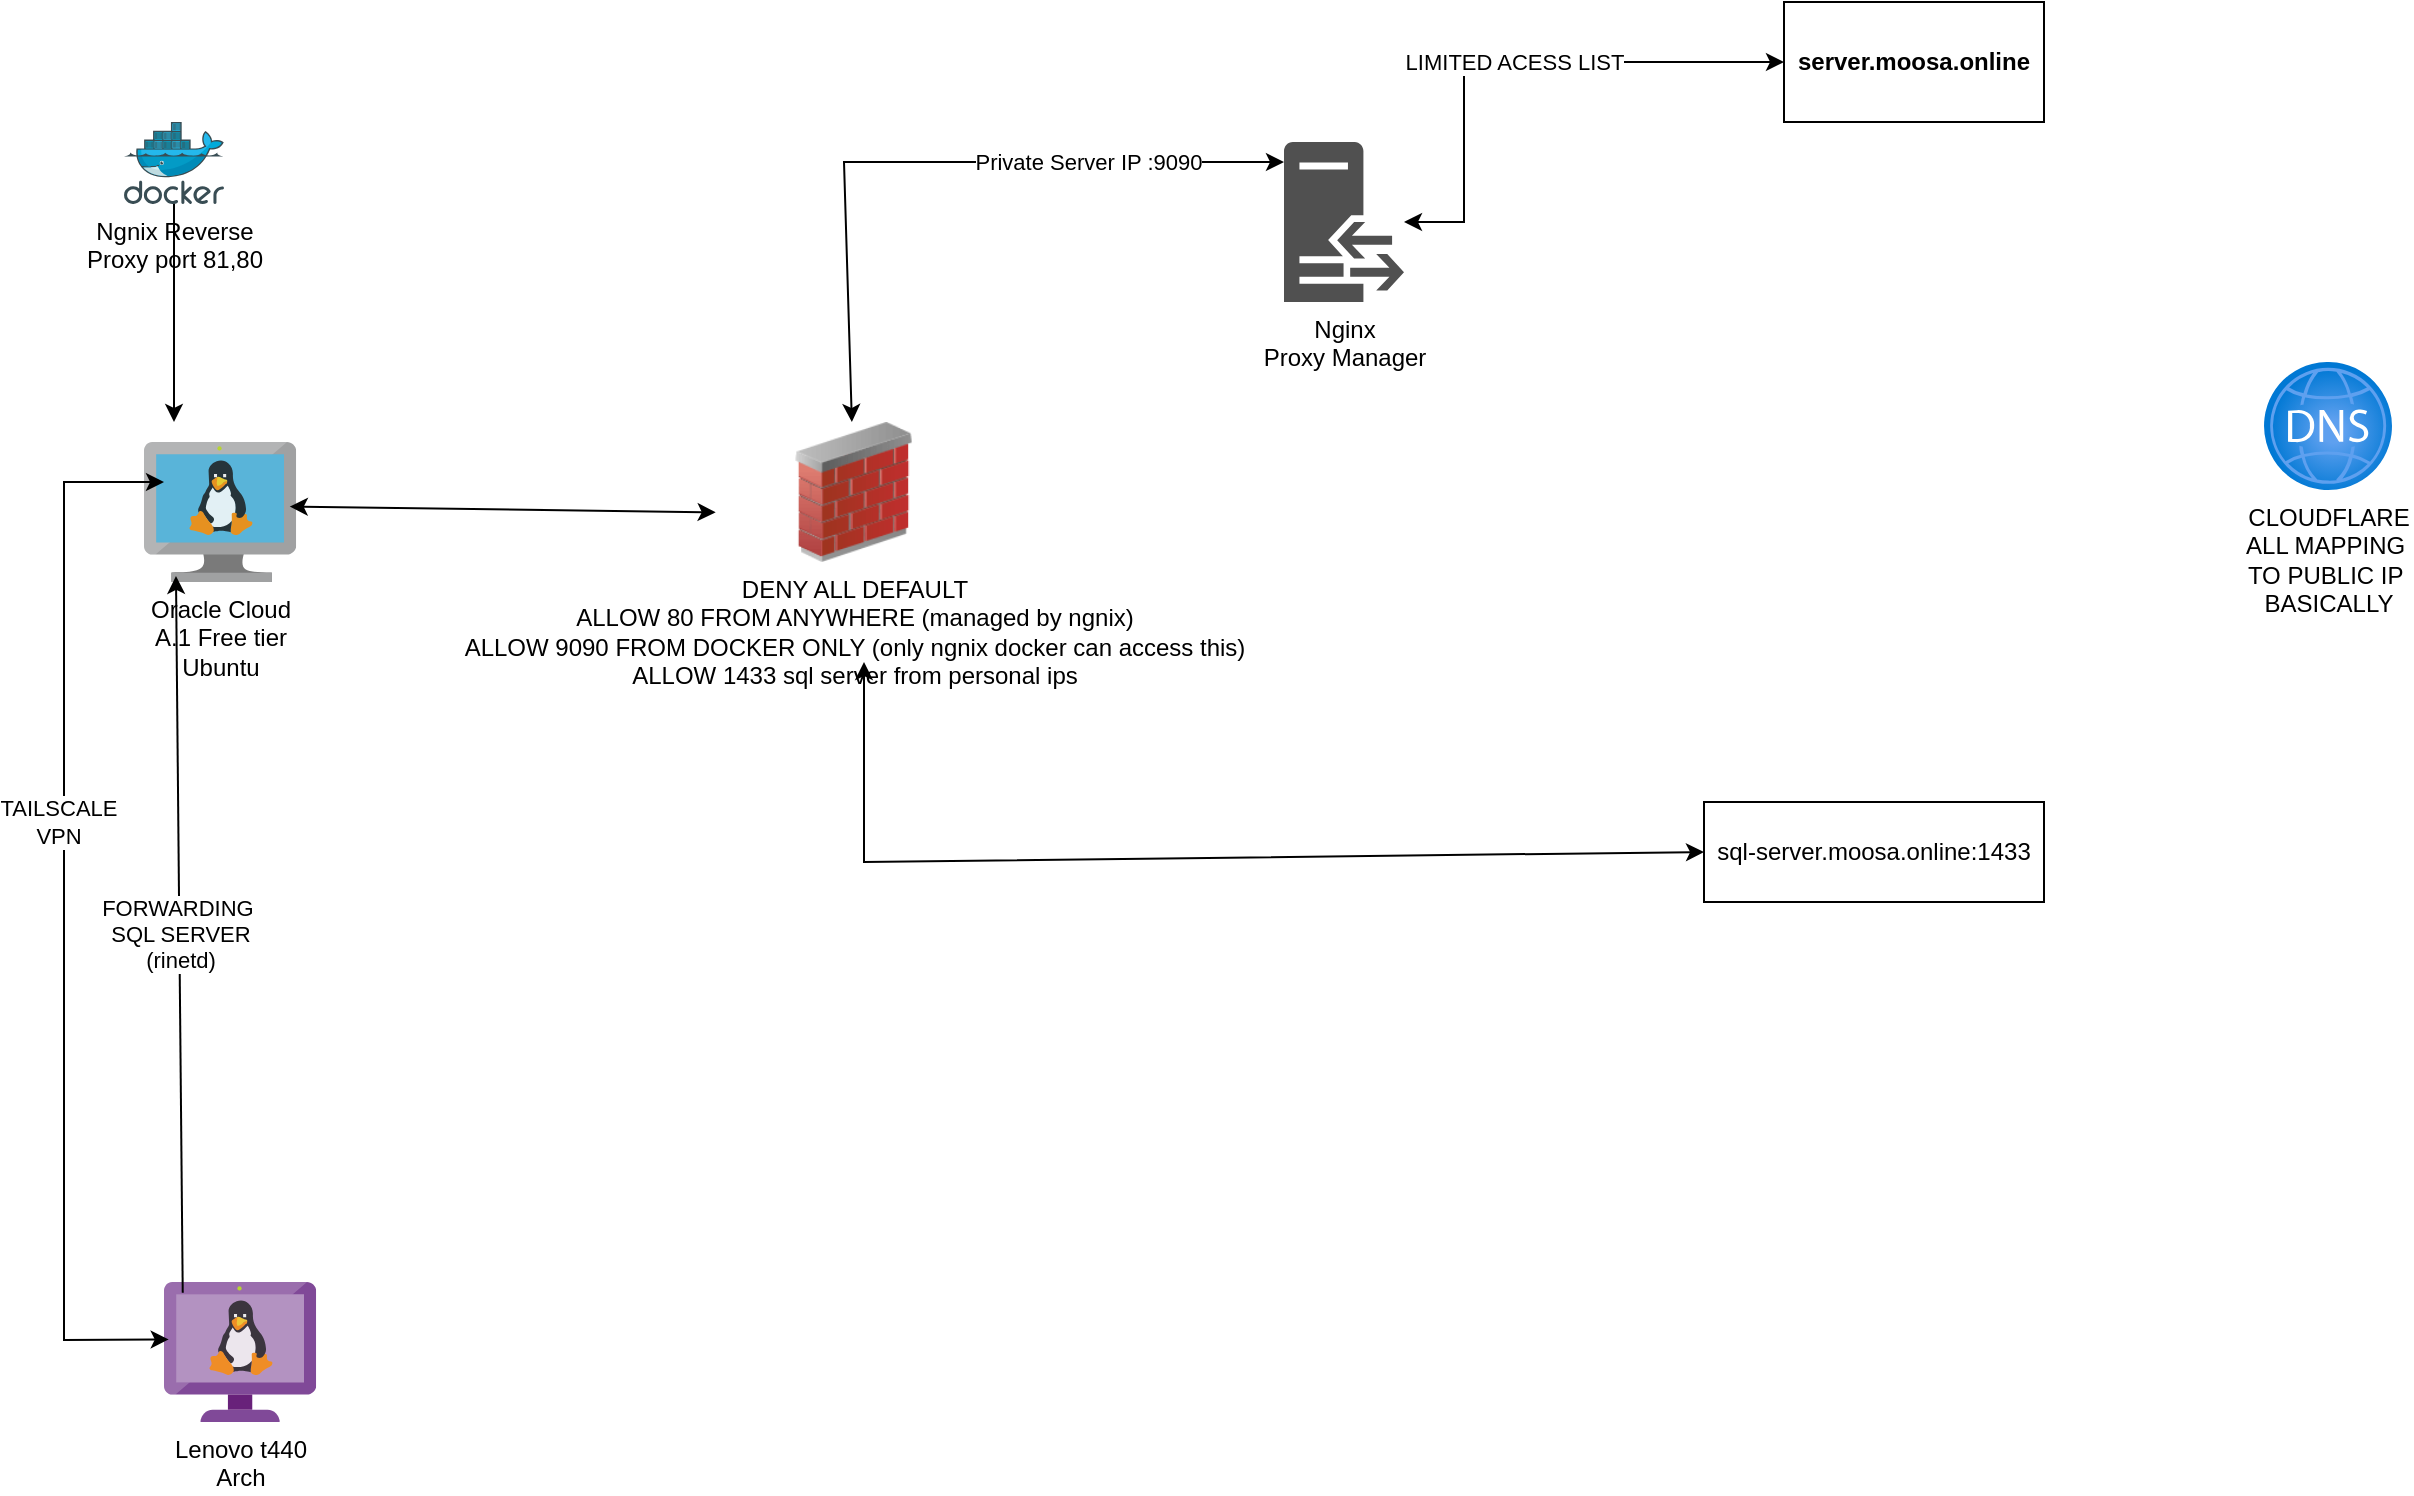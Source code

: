 <mxfile version="28.0.7">
  <diagram id="M13jMPx2q17ScvEX745u" name="Page-1">
    <mxGraphModel dx="2280" dy="788" grid="1" gridSize="10" guides="1" tooltips="1" connect="1" arrows="1" fold="1" page="1" pageScale="1" pageWidth="827" pageHeight="1169" math="0" shadow="0">
      <root>
        <mxCell id="9G7LqNNQSw_pgNskMZaL-0" />
        <mxCell id="9G7LqNNQSw_pgNskMZaL-1" parent="9G7LqNNQSw_pgNskMZaL-0" />
        <mxCell id="acJbg6AbWErhfWfuN9n0-0" value="Oracle Cloud&lt;br&gt;A.1 Free tier&lt;br&gt;Ubuntu" style="image;sketch=0;aspect=fixed;html=1;points=[];align=center;fontSize=12;image=img/lib/mscae/VM_Linux.svg;" vertex="1" parent="9G7LqNNQSw_pgNskMZaL-1">
          <mxGeometry x="-430" y="230" width="76.09" height="70" as="geometry" />
        </mxCell>
        <mxCell id="acJbg6AbWErhfWfuN9n0-1" value="Lenovo t440&lt;br&gt;Arch" style="image;sketch=0;aspect=fixed;html=1;points=[];align=center;fontSize=12;image=img/lib/mscae/VM_Linux_Non_Azure.svg;" vertex="1" parent="9G7LqNNQSw_pgNskMZaL-1">
          <mxGeometry x="-420" y="650" width="76.09" height="70" as="geometry" />
        </mxCell>
        <mxCell id="acJbg6AbWErhfWfuN9n0-5" value="Nginx&lt;br&gt;Proxy Manager" style="sketch=0;pointerEvents=1;shadow=0;dashed=0;html=1;strokeColor=none;fillColor=#505050;labelPosition=center;verticalLabelPosition=bottom;verticalAlign=top;outlineConnect=0;align=center;shape=mxgraph.office.servers.reverse_proxy;" vertex="1" parent="9G7LqNNQSw_pgNskMZaL-1">
          <mxGeometry x="140" y="80" width="60" height="80" as="geometry" />
        </mxCell>
        <mxCell id="acJbg6AbWErhfWfuN9n0-8" value="&lt;div&gt;server.moosa.online&lt;/div&gt;" style="rounded=0;whiteSpace=wrap;html=1;fontStyle=1" vertex="1" parent="9G7LqNNQSw_pgNskMZaL-1">
          <mxGeometry x="390" y="10" width="130" height="60" as="geometry" />
        </mxCell>
        <mxCell id="acJbg6AbWErhfWfuN9n0-11" value="LIMITED ACESS LIST" style="endArrow=classic;startArrow=classic;html=1;rounded=0;" edge="1" parent="9G7LqNNQSw_pgNskMZaL-1" source="acJbg6AbWErhfWfuN9n0-5" target="acJbg6AbWErhfWfuN9n0-8">
          <mxGeometry width="50" height="50" relative="1" as="geometry">
            <mxPoint x="-50" y="205.588" as="sourcePoint" />
            <mxPoint x="20" y="180" as="targetPoint" />
            <Array as="points">
              <mxPoint x="230" y="120" />
              <mxPoint x="230" y="40" />
            </Array>
          </mxGeometry>
        </mxCell>
        <mxCell id="acJbg6AbWErhfWfuN9n0-17" value="Private Server IP :9090" style="endArrow=classic;startArrow=classic;html=1;rounded=0;entryX=0;entryY=0.125;entryDx=0;entryDy=0;entryPerimeter=0;" edge="1" parent="9G7LqNNQSw_pgNskMZaL-1" source="acJbg6AbWErhfWfuN9n0-24" target="acJbg6AbWErhfWfuN9n0-5">
          <mxGeometry x="0.448" width="50" height="50" relative="1" as="geometry">
            <mxPoint x="20" y="270" as="sourcePoint" />
            <mxPoint x="-90" y="230" as="targetPoint" />
            <Array as="points">
              <mxPoint x="-80" y="90" />
            </Array>
            <mxPoint x="-1" as="offset" />
          </mxGeometry>
        </mxCell>
        <mxCell id="acJbg6AbWErhfWfuN9n0-21" value="" style="endArrow=classic;startArrow=classic;html=1;rounded=0;exitX=0.031;exitY=0.41;exitDx=0;exitDy=0;exitPerimeter=0;" edge="1" parent="9G7LqNNQSw_pgNskMZaL-1" source="acJbg6AbWErhfWfuN9n0-1">
          <mxGeometry width="50" height="50" relative="1" as="geometry">
            <mxPoint x="-470" y="560" as="sourcePoint" />
            <mxPoint x="-420" y="250" as="targetPoint" />
            <Array as="points">
              <mxPoint x="-470" y="679" />
              <mxPoint x="-470" y="530" />
              <mxPoint x="-470" y="250" />
            </Array>
          </mxGeometry>
        </mxCell>
        <mxCell id="acJbg6AbWErhfWfuN9n0-39" value="TAILSCALE&lt;br&gt;VPN" style="edgeLabel;html=1;align=center;verticalAlign=middle;resizable=0;points=[];" vertex="1" connectable="0" parent="acJbg6AbWErhfWfuN9n0-21">
          <mxGeometry x="0.177" y="3" relative="1" as="geometry">
            <mxPoint y="1" as="offset" />
          </mxGeometry>
        </mxCell>
        <mxCell id="acJbg6AbWErhfWfuN9n0-22" value="Ngnix Reverse&lt;br&gt;Proxy port 81,80" style="image;sketch=0;aspect=fixed;html=1;points=[];align=center;fontSize=12;image=img/lib/mscae/Docker.svg;" vertex="1" parent="9G7LqNNQSw_pgNskMZaL-1">
          <mxGeometry x="-440" y="70" width="50" height="41" as="geometry" />
        </mxCell>
        <mxCell id="acJbg6AbWErhfWfuN9n0-23" value="" style="endArrow=classic;html=1;rounded=0;" edge="1" parent="9G7LqNNQSw_pgNskMZaL-1" source="acJbg6AbWErhfWfuN9n0-22">
          <mxGeometry width="50" height="50" relative="1" as="geometry">
            <mxPoint x="-240" y="140" as="sourcePoint" />
            <mxPoint x="-415" y="220" as="targetPoint" />
          </mxGeometry>
        </mxCell>
        <mxCell id="acJbg6AbWErhfWfuN9n0-24" value="DENY ALL DEFAULT&lt;br&gt;ALLOW 80 FROM ANYWHERE (managed by ngnix)&lt;br&gt;&lt;div&gt;ALLOW 9090 FROM DOCKER ONLY (only ngnix docker can access this)&lt;/div&gt;&lt;div&gt;ALLOW 1433 sql server from personal ips&lt;/div&gt;" style="image;html=1;image=img/lib/clip_art/networking/Firewall_02_128x128.png" vertex="1" parent="9G7LqNNQSw_pgNskMZaL-1">
          <mxGeometry x="-140" y="220" width="130" height="70" as="geometry" />
        </mxCell>
        <mxCell id="acJbg6AbWErhfWfuN9n0-33" value="" style="endArrow=classic;startArrow=classic;html=1;rounded=0;exitX=0.958;exitY=0.461;exitDx=0;exitDy=0;exitPerimeter=0;entryX=-0.032;entryY=0.645;entryDx=0;entryDy=0;entryPerimeter=0;" edge="1" parent="9G7LqNNQSw_pgNskMZaL-1" source="acJbg6AbWErhfWfuN9n0-0" target="acJbg6AbWErhfWfuN9n0-24">
          <mxGeometry width="50" height="50" relative="1" as="geometry">
            <mxPoint x="-270" y="230" as="sourcePoint" />
            <mxPoint x="-220" y="180" as="targetPoint" />
          </mxGeometry>
        </mxCell>
        <mxCell id="acJbg6AbWErhfWfuN9n0-34" value="" style="endArrow=classic;startArrow=classic;html=1;rounded=0;exitX=0;exitY=0.5;exitDx=0;exitDy=0;" edge="1" parent="9G7LqNNQSw_pgNskMZaL-1" source="acJbg6AbWErhfWfuN9n0-35">
          <mxGeometry width="50" height="50" relative="1" as="geometry">
            <mxPoint x="-70" y="480" as="sourcePoint" />
            <mxPoint x="-70" y="340" as="targetPoint" />
            <Array as="points">
              <mxPoint x="-70" y="440" />
            </Array>
          </mxGeometry>
        </mxCell>
        <mxCell id="acJbg6AbWErhfWfuN9n0-35" value="sql-server.moosa.online:1433" style="rounded=0;whiteSpace=wrap;html=1;" vertex="1" parent="9G7LqNNQSw_pgNskMZaL-1">
          <mxGeometry x="350" y="410" width="170" height="50" as="geometry" />
        </mxCell>
        <mxCell id="acJbg6AbWErhfWfuN9n0-37" value="FORWARDING&amp;nbsp;&lt;br&gt;SQL SERVER&lt;div&gt;(rinetd)&lt;/div&gt;" style="endArrow=classic;html=1;rounded=0;exitX=0.11;exitY=0.076;exitDx=0;exitDy=0;exitPerimeter=0;entryX=0.197;entryY=0.957;entryDx=0;entryDy=0;entryPerimeter=0;" edge="1" parent="9G7LqNNQSw_pgNskMZaL-1">
          <mxGeometry width="50" height="50" relative="1" as="geometry">
            <mxPoint x="-410.63" y="655.32" as="sourcePoint" />
            <mxPoint x="-414.01" y="296.99" as="targetPoint" />
          </mxGeometry>
        </mxCell>
        <mxCell id="acJbg6AbWErhfWfuN9n0-38" value="CLOUDFLARE&lt;br&gt;ALL MAPPING&amp;nbsp;&lt;br&gt;TO PUBLIC IP&amp;nbsp;&lt;br&gt;BASICALLY" style="image;aspect=fixed;html=1;points=[];align=center;fontSize=12;image=img/lib/azure2/networking/DNS_Zones.svg;" vertex="1" parent="9G7LqNNQSw_pgNskMZaL-1">
          <mxGeometry x="630" y="190" width="64" height="64" as="geometry" />
        </mxCell>
      </root>
    </mxGraphModel>
  </diagram>
</mxfile>
